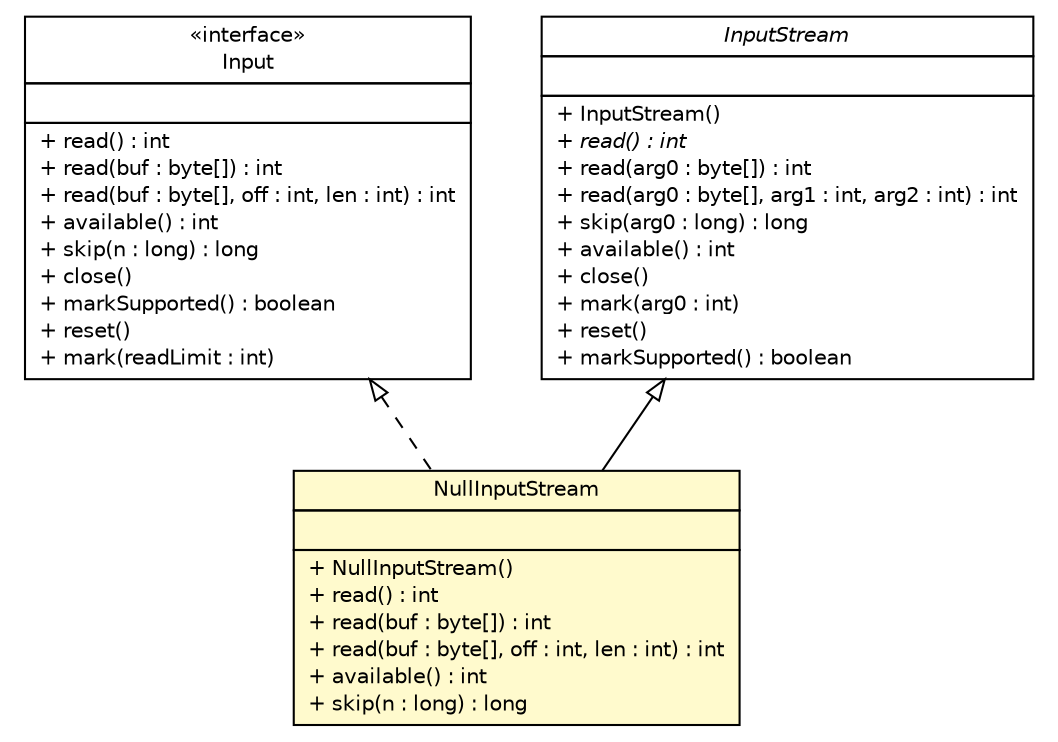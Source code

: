 #!/usr/local/bin/dot
#
# Class diagram 
# Generated by UMLGraph version R5_6 (http://www.umlgraph.org/)
#

digraph G {
	edge [fontname="Helvetica",fontsize=10,labelfontname="Helvetica",labelfontsize=10];
	node [fontname="Helvetica",fontsize=10,shape=plaintext];
	nodesep=0.25;
	ranksep=0.5;
	// sorcer.util.exec.NullInputStream
	c226701 [label=<<table title="sorcer.util.exec.NullInputStream" border="0" cellborder="1" cellspacing="0" cellpadding="2" port="p" bgcolor="lemonChiffon" href="./NullInputStream.html">
		<tr><td><table border="0" cellspacing="0" cellpadding="1">
<tr><td align="center" balign="center"> NullInputStream </td></tr>
		</table></td></tr>
		<tr><td><table border="0" cellspacing="0" cellpadding="1">
<tr><td align="left" balign="left">  </td></tr>
		</table></td></tr>
		<tr><td><table border="0" cellspacing="0" cellpadding="1">
<tr><td align="left" balign="left"> + NullInputStream() </td></tr>
<tr><td align="left" balign="left"> + read() : int </td></tr>
<tr><td align="left" balign="left"> + read(buf : byte[]) : int </td></tr>
<tr><td align="left" balign="left"> + read(buf : byte[], off : int, len : int) : int </td></tr>
<tr><td align="left" balign="left"> + available() : int </td></tr>
<tr><td align="left" balign="left"> + skip(n : long) : long </td></tr>
		</table></td></tr>
		</table>>, URL="./NullInputStream.html", fontname="Helvetica", fontcolor="black", fontsize=10.0];
	// sorcer.util.exec.Input
	c226702 [label=<<table title="sorcer.util.exec.Input" border="0" cellborder="1" cellspacing="0" cellpadding="2" port="p" href="./Input.html">
		<tr><td><table border="0" cellspacing="0" cellpadding="1">
<tr><td align="center" balign="center"> &#171;interface&#187; </td></tr>
<tr><td align="center" balign="center"> Input </td></tr>
		</table></td></tr>
		<tr><td><table border="0" cellspacing="0" cellpadding="1">
<tr><td align="left" balign="left">  </td></tr>
		</table></td></tr>
		<tr><td><table border="0" cellspacing="0" cellpadding="1">
<tr><td align="left" balign="left"> + read() : int </td></tr>
<tr><td align="left" balign="left"> + read(buf : byte[]) : int </td></tr>
<tr><td align="left" balign="left"> + read(buf : byte[], off : int, len : int) : int </td></tr>
<tr><td align="left" balign="left"> + available() : int </td></tr>
<tr><td align="left" balign="left"> + skip(n : long) : long </td></tr>
<tr><td align="left" balign="left"> + close() </td></tr>
<tr><td align="left" balign="left"> + markSupported() : boolean </td></tr>
<tr><td align="left" balign="left"> + reset() </td></tr>
<tr><td align="left" balign="left"> + mark(readLimit : int) </td></tr>
		</table></td></tr>
		</table>>, URL="./Input.html", fontname="Helvetica", fontcolor="black", fontsize=10.0];
	//sorcer.util.exec.NullInputStream extends java.io.InputStream
	c227223:p -> c226701:p [dir=back,arrowtail=empty];
	//sorcer.util.exec.NullInputStream implements sorcer.util.exec.Input
	c226702:p -> c226701:p [dir=back,arrowtail=empty,style=dashed];
	// java.io.InputStream
	c227223 [label=<<table title="java.io.InputStream" border="0" cellborder="1" cellspacing="0" cellpadding="2" port="p" href="http://docs.oracle.com/javase/7/docs/api/java/io/InputStream.html">
		<tr><td><table border="0" cellspacing="0" cellpadding="1">
<tr><td align="center" balign="center"><font face="Helvetica-Oblique"> InputStream </font></td></tr>
		</table></td></tr>
		<tr><td><table border="0" cellspacing="0" cellpadding="1">
<tr><td align="left" balign="left">  </td></tr>
		</table></td></tr>
		<tr><td><table border="0" cellspacing="0" cellpadding="1">
<tr><td align="left" balign="left"> + InputStream() </td></tr>
<tr><td align="left" balign="left"><font face="Helvetica-Oblique" point-size="10.0"> + read() : int </font></td></tr>
<tr><td align="left" balign="left"> + read(arg0 : byte[]) : int </td></tr>
<tr><td align="left" balign="left"> + read(arg0 : byte[], arg1 : int, arg2 : int) : int </td></tr>
<tr><td align="left" balign="left"> + skip(arg0 : long) : long </td></tr>
<tr><td align="left" balign="left"> + available() : int </td></tr>
<tr><td align="left" balign="left"> + close() </td></tr>
<tr><td align="left" balign="left"> + mark(arg0 : int) </td></tr>
<tr><td align="left" balign="left"> + reset() </td></tr>
<tr><td align="left" balign="left"> + markSupported() : boolean </td></tr>
		</table></td></tr>
		</table>>, URL="http://docs.oracle.com/javase/7/docs/api/java/io/InputStream.html", fontname="Helvetica", fontcolor="black", fontsize=10.0];
}

